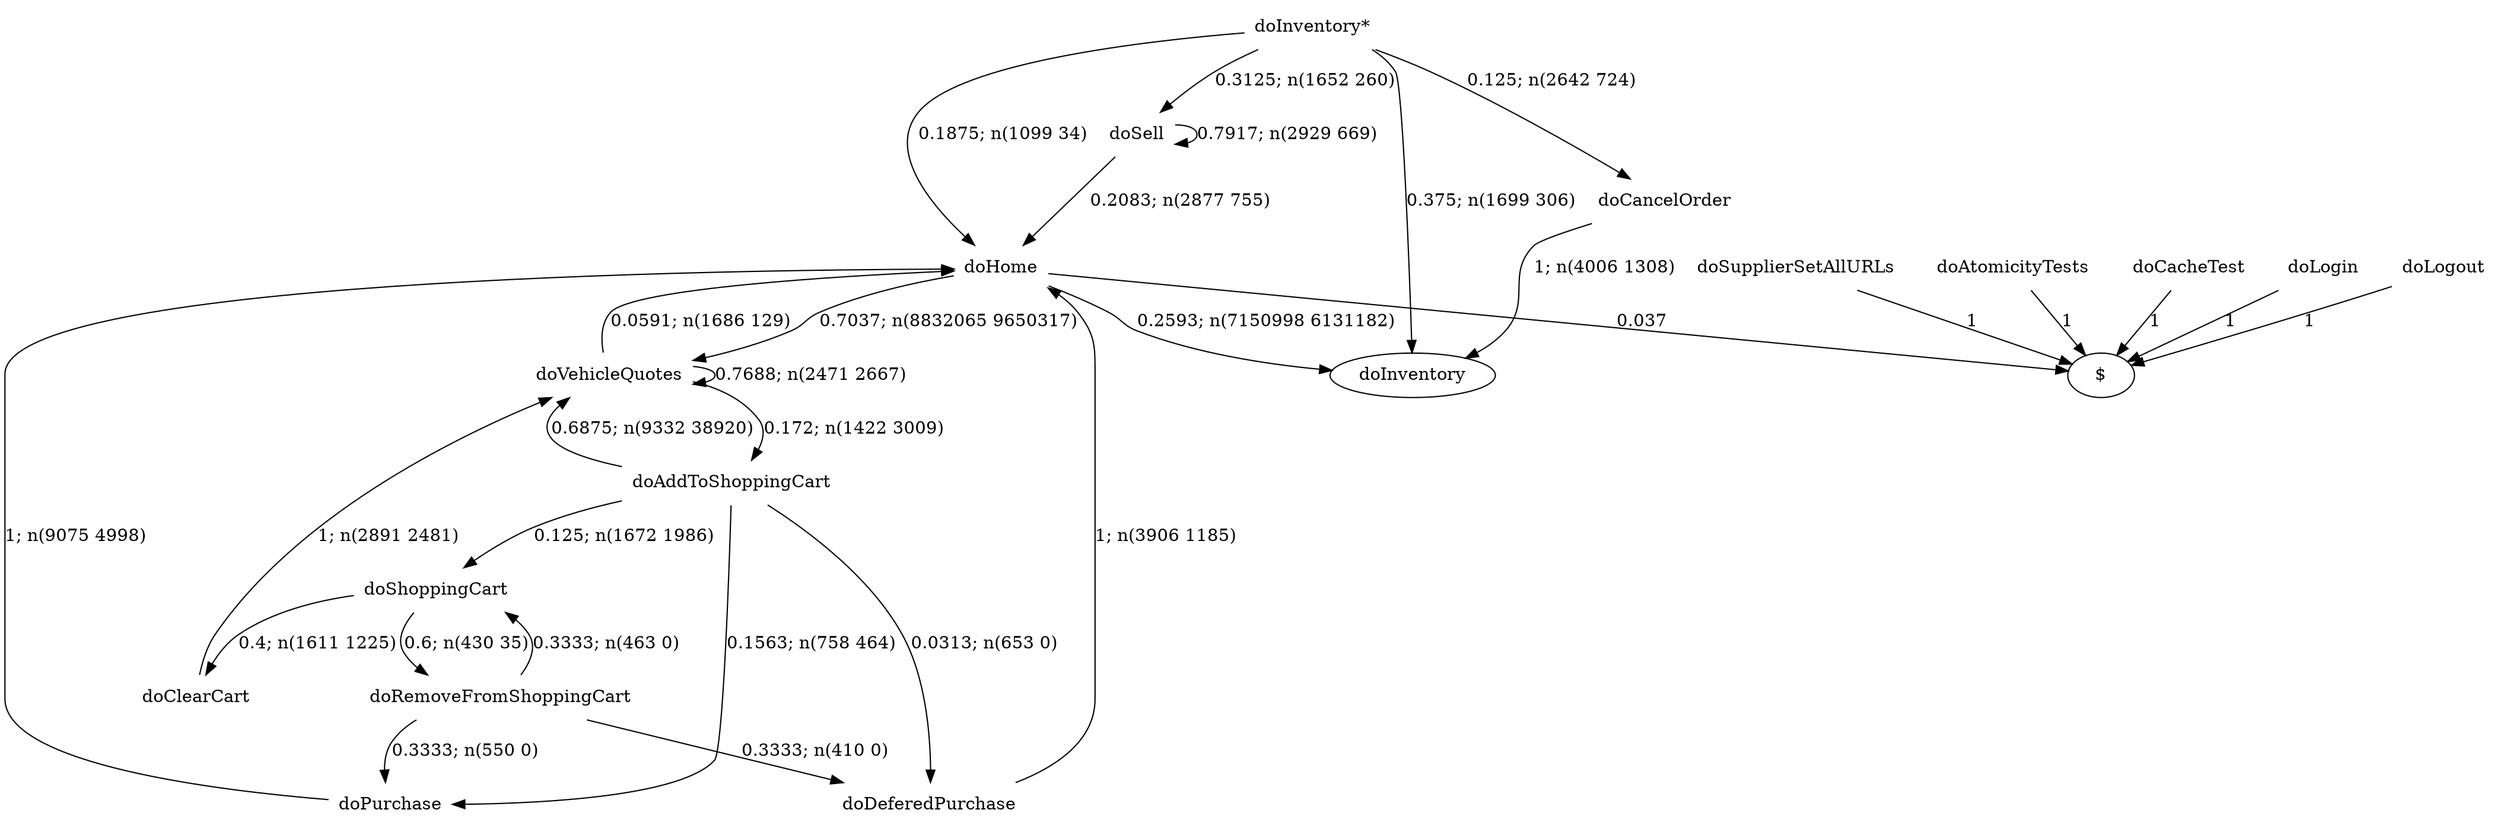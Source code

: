 digraph G {"doInventory*" [label="doInventory*",shape=none];"doSupplierSetAllURLs" [label="doSupplierSetAllURLs",shape=none];"doAtomicityTests" [label="doAtomicityTests",shape=none];"doCacheTest" [label="doCacheTest",shape=none];"doLogin" [label="doLogin",shape=none];"doVehicleQuotes" [label="doVehicleQuotes",shape=none];"doAddToShoppingCart" [label="doAddToShoppingCart",shape=none];"doDeferedPurchase" [label="doDeferedPurchase",shape=none];"doHome" [label="doHome",shape=none];"doShoppingCart" [label="doShoppingCart",shape=none];"doClearCart" [label="doClearCart",shape=none];"doPurchase" [label="doPurchase",shape=none];"doSell" [label="doSell",shape=none];"doLogout" [label="doLogout",shape=none];"doCancelOrder" [label="doCancelOrder",shape=none];"doRemoveFromShoppingCart" [label="doRemoveFromShoppingCart",shape=none];"doInventory*"->"doInventory" [style=solid,label="0.375; n(1699 306)"];"doInventory*"->"doHome" [style=solid,label="0.1875; n(1099 34)"];"doInventory*"->"doSell" [style=solid,label="0.3125; n(1652 260)"];"doInventory*"->"doCancelOrder" [style=solid,label="0.125; n(2642 724)"];"doSupplierSetAllURLs"->"$" [style=solid,label="1"];"doAtomicityTests"->"$" [style=solid,label="1"];"doCacheTest"->"$" [style=solid,label="1"];"doLogin"->"$" [style=solid,label="1"];"doVehicleQuotes"->"doVehicleQuotes" [style=solid,label="0.7688; n(2471 2667)"];"doVehicleQuotes"->"doAddToShoppingCart" [style=solid,label="0.172; n(1422 3009)"];"doVehicleQuotes"->"doHome" [style=solid,label="0.0591; n(1686 129)"];"doAddToShoppingCart"->"doVehicleQuotes" [style=solid,label="0.6875; n(9332 38920)"];"doAddToShoppingCart"->"doDeferedPurchase" [style=solid,label="0.0313; n(653 0)"];"doAddToShoppingCart"->"doShoppingCart" [style=solid,label="0.125; n(1672 1986)"];"doAddToShoppingCart"->"doPurchase" [style=solid,label="0.1563; n(758 464)"];"doDeferedPurchase"->"doHome" [style=solid,label="1; n(3906 1185)"];"doHome"->"doInventory" [style=solid,label="0.2593; n(7150998 6131182)"];"doHome"->"doVehicleQuotes" [style=solid,label="0.7037; n(8832065 9650317)"];"doHome"->"$" [style=solid,label="0.037"];"doShoppingCart"->"doClearCart" [style=solid,label="0.4; n(1611 1225)"];"doShoppingCart"->"doRemoveFromShoppingCart" [style=solid,label="0.6; n(430 35)"];"doClearCart"->"doVehicleQuotes" [style=solid,label="1; n(2891 2481)"];"doPurchase"->"doHome" [style=solid,label="1; n(9075 4998)"];"doSell"->"doHome" [style=solid,label="0.2083; n(2877 755)"];"doSell"->"doSell" [style=solid,label="0.7917; n(2929 669)"];"doLogout"->"$" [style=solid,label="1"];"doCancelOrder"->"doInventory" [style=solid,label="1; n(4006 1308)"];"doRemoveFromShoppingCart"->"doDeferedPurchase" [style=solid,label="0.3333; n(410 0)"];"doRemoveFromShoppingCart"->"doShoppingCart" [style=solid,label="0.3333; n(463 0)"];"doRemoveFromShoppingCart"->"doPurchase" [style=solid,label="0.3333; n(550 0)"];}